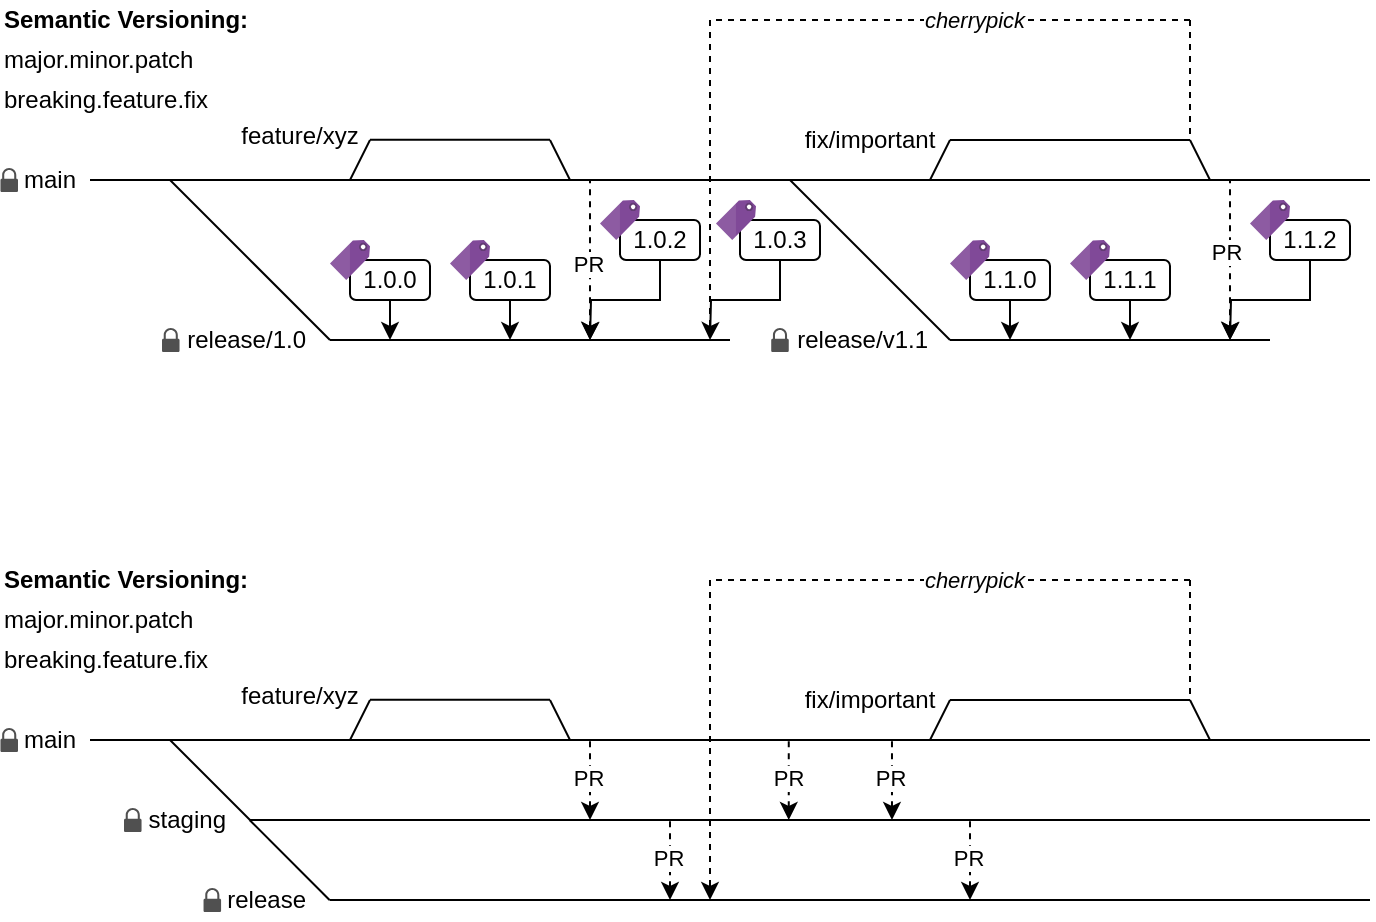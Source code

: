 <mxfile>
    <diagram id="uMuDxD5DMnvc-1EqZ9Wu" name="Page-1">
        <mxGraphModel dx="1223" dy="527" grid="1" gridSize="10" guides="1" tooltips="1" connect="1" arrows="1" fold="1" page="1" pageScale="1" pageWidth="850" pageHeight="1100" math="0" shadow="0">
            <root>
                <mxCell id="0"/>
                <mxCell id="1" parent="0"/>
                <mxCell id="jTwdW5Tq-EGUHv7Ei33s-1" value="" style="endArrow=none;html=1;" parent="1" edge="1">
                    <mxGeometry width="50" height="50" relative="1" as="geometry">
                        <mxPoint x="160" y="440" as="sourcePoint"/>
                        <mxPoint x="800" y="440" as="targetPoint"/>
                    </mxGeometry>
                </mxCell>
                <mxCell id="jTwdW5Tq-EGUHv7Ei33s-2" value="main" style="text;html=1;strokeColor=none;fillColor=none;align=center;verticalAlign=middle;whiteSpace=wrap;rounded=0;" parent="1" vertex="1">
                    <mxGeometry x="120" y="430" width="40" height="20" as="geometry"/>
                </mxCell>
                <mxCell id="jTwdW5Tq-EGUHv7Ei33s-3" value="" style="endArrow=none;html=1;" parent="1" edge="1">
                    <mxGeometry width="50" height="50" relative="1" as="geometry">
                        <mxPoint x="200" y="440" as="sourcePoint"/>
                        <mxPoint x="280" y="520" as="targetPoint"/>
                    </mxGeometry>
                </mxCell>
                <mxCell id="jTwdW5Tq-EGUHv7Ei33s-4" value="" style="endArrow=none;html=1;" parent="1" edge="1">
                    <mxGeometry width="50" height="50" relative="1" as="geometry">
                        <mxPoint x="280" y="520" as="sourcePoint"/>
                        <mxPoint x="480" y="520" as="targetPoint"/>
                    </mxGeometry>
                </mxCell>
                <mxCell id="jTwdW5Tq-EGUHv7Ei33s-5" value="release/1.0" style="text;html=1;strokeColor=none;fillColor=none;align=right;verticalAlign=middle;whiteSpace=wrap;rounded=0;" parent="1" vertex="1">
                    <mxGeometry x="230" y="510" width="40" height="20" as="geometry"/>
                </mxCell>
                <mxCell id="jTwdW5Tq-EGUHv7Ei33s-6" value="" style="endArrow=none;html=1;" parent="1" edge="1">
                    <mxGeometry width="50" height="50" relative="1" as="geometry">
                        <mxPoint x="510" y="440" as="sourcePoint"/>
                        <mxPoint x="590" y="520" as="targetPoint"/>
                    </mxGeometry>
                </mxCell>
                <mxCell id="jTwdW5Tq-EGUHv7Ei33s-7" value="" style="endArrow=none;html=1;" parent="1" edge="1">
                    <mxGeometry width="50" height="50" relative="1" as="geometry">
                        <mxPoint x="590" y="520" as="sourcePoint"/>
                        <mxPoint x="750" y="520" as="targetPoint"/>
                    </mxGeometry>
                </mxCell>
                <mxCell id="jTwdW5Tq-EGUHv7Ei33s-8" value="release/v1.1" style="text;html=1;strokeColor=none;fillColor=none;align=right;verticalAlign=middle;whiteSpace=wrap;rounded=0;" parent="1" vertex="1">
                    <mxGeometry x="541.23" y="510" width="40" height="20" as="geometry"/>
                </mxCell>
                <mxCell id="jTwdW5Tq-EGUHv7Ei33s-9" value="major.minor.patch" style="text;html=1;strokeColor=none;fillColor=none;align=left;verticalAlign=middle;whiteSpace=wrap;rounded=0;" parent="1" vertex="1">
                    <mxGeometry x="115.23" y="370" width="120" height="20" as="geometry"/>
                </mxCell>
                <mxCell id="jTwdW5Tq-EGUHv7Ei33s-12" value="breaking.feature.fix" style="text;html=1;strokeColor=none;fillColor=none;align=left;verticalAlign=middle;whiteSpace=wrap;rounded=0;" parent="1" vertex="1">
                    <mxGeometry x="115.23" y="390" width="120" height="20" as="geometry"/>
                </mxCell>
                <mxCell id="jTwdW5Tq-EGUHv7Ei33s-18" style="edgeStyle=orthogonalEdgeStyle;rounded=0;orthogonalLoop=1;jettySize=auto;html=1;exitX=0.5;exitY=1;exitDx=0;exitDy=0;" parent="1" source="jTwdW5Tq-EGUHv7Ei33s-15" edge="1">
                    <mxGeometry relative="1" as="geometry">
                        <mxPoint x="310" y="520" as="targetPoint"/>
                    </mxGeometry>
                </mxCell>
                <mxCell id="jTwdW5Tq-EGUHv7Ei33s-15" value="1.0.0" style="rounded=1;whiteSpace=wrap;html=1;" parent="1" vertex="1">
                    <mxGeometry x="290" y="480" width="40" height="20" as="geometry"/>
                </mxCell>
                <mxCell id="jTwdW5Tq-EGUHv7Ei33s-19" style="edgeStyle=orthogonalEdgeStyle;rounded=0;orthogonalLoop=1;jettySize=auto;html=1;exitX=0.5;exitY=1;exitDx=0;exitDy=0;" parent="1" source="jTwdW5Tq-EGUHv7Ei33s-16" edge="1">
                    <mxGeometry relative="1" as="geometry">
                        <mxPoint x="370" y="520" as="targetPoint"/>
                    </mxGeometry>
                </mxCell>
                <mxCell id="jTwdW5Tq-EGUHv7Ei33s-16" value="1.0.1" style="rounded=1;whiteSpace=wrap;html=1;" parent="1" vertex="1">
                    <mxGeometry x="350" y="480" width="40" height="20" as="geometry"/>
                </mxCell>
                <mxCell id="jTwdW5Tq-EGUHv7Ei33s-46" style="edgeStyle=orthogonalEdgeStyle;rounded=0;orthogonalLoop=1;jettySize=auto;html=1;exitX=0.5;exitY=1;exitDx=0;exitDy=0;startArrow=none;startFill=0;endArrow=classic;endFill=1;strokeWidth=1;" parent="1" source="jTwdW5Tq-EGUHv7Ei33s-17" edge="1">
                    <mxGeometry relative="1" as="geometry">
                        <mxPoint x="410" y="520" as="targetPoint"/>
                    </mxGeometry>
                </mxCell>
                <mxCell id="jTwdW5Tq-EGUHv7Ei33s-17" value="1.0.2" style="rounded=1;whiteSpace=wrap;html=1;" parent="1" vertex="1">
                    <mxGeometry x="425" y="460" width="40" height="20" as="geometry"/>
                </mxCell>
                <mxCell id="jTwdW5Tq-EGUHv7Ei33s-24" style="edgeStyle=orthogonalEdgeStyle;rounded=0;orthogonalLoop=1;jettySize=auto;html=1;exitX=0.5;exitY=1;exitDx=0;exitDy=0;" parent="1" source="jTwdW5Tq-EGUHv7Ei33s-21" edge="1">
                    <mxGeometry relative="1" as="geometry">
                        <mxPoint x="620" y="520" as="targetPoint"/>
                    </mxGeometry>
                </mxCell>
                <mxCell id="jTwdW5Tq-EGUHv7Ei33s-21" value="1.1.0" style="rounded=1;whiteSpace=wrap;html=1;" parent="1" vertex="1">
                    <mxGeometry x="600" y="480" width="40" height="20" as="geometry"/>
                </mxCell>
                <mxCell id="jTwdW5Tq-EGUHv7Ei33s-25" style="edgeStyle=orthogonalEdgeStyle;rounded=0;orthogonalLoop=1;jettySize=auto;html=1;exitX=0.5;exitY=1;exitDx=0;exitDy=0;" parent="1" source="jTwdW5Tq-EGUHv7Ei33s-22" edge="1">
                    <mxGeometry relative="1" as="geometry">
                        <mxPoint x="680" y="520" as="targetPoint"/>
                    </mxGeometry>
                </mxCell>
                <mxCell id="jTwdW5Tq-EGUHv7Ei33s-22" value="1.1.1" style="rounded=1;whiteSpace=wrap;html=1;" parent="1" vertex="1">
                    <mxGeometry x="660" y="480" width="40" height="20" as="geometry"/>
                </mxCell>
                <mxCell id="jTwdW5Tq-EGUHv7Ei33s-49" style="edgeStyle=orthogonalEdgeStyle;rounded=0;orthogonalLoop=1;jettySize=auto;html=1;exitX=0.5;exitY=1;exitDx=0;exitDy=0;startArrow=none;startFill=0;endArrow=classic;endFill=1;strokeWidth=1;" parent="1" source="jTwdW5Tq-EGUHv7Ei33s-23" edge="1">
                    <mxGeometry relative="1" as="geometry">
                        <mxPoint x="730" y="520" as="targetPoint"/>
                    </mxGeometry>
                </mxCell>
                <mxCell id="jTwdW5Tq-EGUHv7Ei33s-23" value="1.1.2" style="rounded=1;whiteSpace=wrap;html=1;" parent="1" vertex="1">
                    <mxGeometry x="750" y="460" width="40" height="20" as="geometry"/>
                </mxCell>
                <mxCell id="jTwdW5Tq-EGUHv7Ei33s-28" value="" style="endArrow=none;html=1;strokeWidth=1;" parent="1" edge="1">
                    <mxGeometry width="50" height="50" relative="1" as="geometry">
                        <mxPoint x="290" y="440" as="sourcePoint"/>
                        <mxPoint x="300" y="420" as="targetPoint"/>
                    </mxGeometry>
                </mxCell>
                <mxCell id="jTwdW5Tq-EGUHv7Ei33s-29" value="" style="endArrow=none;html=1;strokeWidth=1;" parent="1" edge="1">
                    <mxGeometry width="50" height="50" relative="1" as="geometry">
                        <mxPoint x="300" y="419.9" as="sourcePoint"/>
                        <mxPoint x="390" y="419.9" as="targetPoint"/>
                    </mxGeometry>
                </mxCell>
                <mxCell id="jTwdW5Tq-EGUHv7Ei33s-30" value="feature/xyz" style="text;html=1;strokeColor=none;fillColor=none;align=center;verticalAlign=middle;whiteSpace=wrap;rounded=0;" parent="1" vertex="1">
                    <mxGeometry x="245.23" y="408" width="40" height="20" as="geometry"/>
                </mxCell>
                <mxCell id="jTwdW5Tq-EGUHv7Ei33s-31" value="" style="endArrow=none;html=1;strokeWidth=1;" parent="1" edge="1">
                    <mxGeometry width="50" height="50" relative="1" as="geometry">
                        <mxPoint x="400" y="440" as="sourcePoint"/>
                        <mxPoint x="390" y="420" as="targetPoint"/>
                    </mxGeometry>
                </mxCell>
                <mxCell id="jTwdW5Tq-EGUHv7Ei33s-33" value="" style="endArrow=none;dashed=1;html=1;strokeWidth=1;startArrow=classic;startFill=1;" parent="1" edge="1">
                    <mxGeometry width="50" height="50" relative="1" as="geometry">
                        <mxPoint x="410" y="520" as="sourcePoint"/>
                        <mxPoint x="410" y="440" as="targetPoint"/>
                    </mxGeometry>
                </mxCell>
                <mxCell id="jTwdW5Tq-EGUHv7Ei33s-34" value="PR" style="edgeLabel;html=1;align=center;verticalAlign=middle;resizable=0;points=[];" parent="jTwdW5Tq-EGUHv7Ei33s-33" vertex="1" connectable="0">
                    <mxGeometry x="-0.045" y="1" relative="1" as="geometry">
                        <mxPoint as="offset"/>
                    </mxGeometry>
                </mxCell>
                <mxCell id="jTwdW5Tq-EGUHv7Ei33s-35" value="" style="endArrow=none;html=1;strokeWidth=1;" parent="1" edge="1">
                    <mxGeometry width="50" height="50" relative="1" as="geometry">
                        <mxPoint x="580" y="440" as="sourcePoint"/>
                        <mxPoint x="590" y="420" as="targetPoint"/>
                    </mxGeometry>
                </mxCell>
                <mxCell id="jTwdW5Tq-EGUHv7Ei33s-36" value="fix/important" style="text;html=1;strokeColor=none;fillColor=none;align=center;verticalAlign=middle;whiteSpace=wrap;rounded=0;" parent="1" vertex="1">
                    <mxGeometry x="530" y="410" width="40" height="20" as="geometry"/>
                </mxCell>
                <mxCell id="jTwdW5Tq-EGUHv7Ei33s-37" value="" style="endArrow=none;html=1;strokeWidth=1;" parent="1" edge="1">
                    <mxGeometry width="50" height="50" relative="1" as="geometry">
                        <mxPoint x="590" y="420" as="sourcePoint"/>
                        <mxPoint x="710" y="420" as="targetPoint"/>
                    </mxGeometry>
                </mxCell>
                <mxCell id="jTwdW5Tq-EGUHv7Ei33s-38" value="" style="endArrow=none;html=1;strokeWidth=1;" parent="1" edge="1">
                    <mxGeometry width="50" height="50" relative="1" as="geometry">
                        <mxPoint x="720" y="440" as="sourcePoint"/>
                        <mxPoint x="710" y="420" as="targetPoint"/>
                    </mxGeometry>
                </mxCell>
                <mxCell id="jTwdW5Tq-EGUHv7Ei33s-39" value="" style="endArrow=none;dashed=1;html=1;strokeWidth=1;startArrow=classic;startFill=1;" parent="1" edge="1">
                    <mxGeometry width="50" height="50" relative="1" as="geometry">
                        <mxPoint x="730" y="520" as="sourcePoint"/>
                        <mxPoint x="730" y="440" as="targetPoint"/>
                    </mxGeometry>
                </mxCell>
                <mxCell id="jTwdW5Tq-EGUHv7Ei33s-45" value="PR" style="edgeLabel;html=1;align=center;verticalAlign=middle;resizable=0;points=[];" parent="jTwdW5Tq-EGUHv7Ei33s-39" vertex="1" connectable="0">
                    <mxGeometry x="0.095" y="2" relative="1" as="geometry">
                        <mxPoint as="offset"/>
                    </mxGeometry>
                </mxCell>
                <mxCell id="jTwdW5Tq-EGUHv7Ei33s-40" value="" style="endArrow=none;dashed=1;html=1;strokeWidth=1;" parent="1" edge="1">
                    <mxGeometry width="50" height="50" relative="1" as="geometry">
                        <mxPoint x="710" y="360" as="sourcePoint"/>
                        <mxPoint x="710" y="420" as="targetPoint"/>
                    </mxGeometry>
                </mxCell>
                <mxCell id="jTwdW5Tq-EGUHv7Ei33s-42" value="" style="endArrow=none;dashed=1;html=1;strokeWidth=1;" parent="1" edge="1">
                    <mxGeometry width="50" height="50" relative="1" as="geometry">
                        <mxPoint x="710" y="360" as="sourcePoint"/>
                        <mxPoint x="470" y="360" as="targetPoint"/>
                    </mxGeometry>
                </mxCell>
                <mxCell id="jTwdW5Tq-EGUHv7Ei33s-43" value="cherrypick" style="edgeLabel;html=1;align=center;verticalAlign=middle;resizable=0;points=[];fontStyle=2" parent="jTwdW5Tq-EGUHv7Ei33s-42" vertex="1" connectable="0">
                    <mxGeometry x="-0.287" relative="1" as="geometry">
                        <mxPoint x="-22.4" as="offset"/>
                    </mxGeometry>
                </mxCell>
                <mxCell id="jTwdW5Tq-EGUHv7Ei33s-44" value="" style="endArrow=none;dashed=1;html=1;strokeWidth=1;" parent="1" edge="1">
                    <mxGeometry width="50" height="50" relative="1" as="geometry">
                        <mxPoint x="470" y="360" as="sourcePoint"/>
                        <mxPoint x="470" y="520" as="targetPoint"/>
                    </mxGeometry>
                </mxCell>
                <mxCell id="jTwdW5Tq-EGUHv7Ei33s-48" style="edgeStyle=orthogonalEdgeStyle;rounded=0;orthogonalLoop=1;jettySize=auto;html=1;exitX=0.5;exitY=1;exitDx=0;exitDy=0;startArrow=none;startFill=0;endArrow=classic;endFill=1;strokeWidth=1;" parent="1" source="jTwdW5Tq-EGUHv7Ei33s-47" edge="1">
                    <mxGeometry relative="1" as="geometry">
                        <mxPoint x="470" y="520" as="targetPoint"/>
                    </mxGeometry>
                </mxCell>
                <mxCell id="jTwdW5Tq-EGUHv7Ei33s-47" value="1.0.3" style="rounded=1;whiteSpace=wrap;html=1;" parent="1" vertex="1">
                    <mxGeometry x="485" y="460" width="40" height="20" as="geometry"/>
                </mxCell>
                <mxCell id="jTwdW5Tq-EGUHv7Ei33s-50" value="" style="pointerEvents=1;shadow=0;dashed=0;html=1;strokeColor=none;fillColor=#505050;labelPosition=center;verticalLabelPosition=bottom;verticalAlign=top;outlineConnect=0;align=center;shape=mxgraph.office.security.lock_protected;" parent="1" vertex="1">
                    <mxGeometry x="196.0" y="514" width="8.77" height="12" as="geometry"/>
                </mxCell>
                <mxCell id="jTwdW5Tq-EGUHv7Ei33s-51" value="" style="pointerEvents=1;shadow=0;dashed=0;html=1;strokeColor=none;fillColor=#505050;labelPosition=center;verticalLabelPosition=bottom;verticalAlign=top;outlineConnect=0;align=center;shape=mxgraph.office.security.lock_protected;" parent="1" vertex="1">
                    <mxGeometry x="500.61" y="514" width="8.77" height="12" as="geometry"/>
                </mxCell>
                <mxCell id="jTwdW5Tq-EGUHv7Ei33s-52" value="" style="pointerEvents=1;shadow=0;dashed=0;html=1;strokeColor=none;fillColor=#505050;labelPosition=center;verticalLabelPosition=bottom;verticalAlign=top;outlineConnect=0;align=center;shape=mxgraph.office.security.lock_protected;" parent="1" vertex="1">
                    <mxGeometry x="115.23" y="434" width="8.77" height="12" as="geometry"/>
                </mxCell>
                <mxCell id="jTwdW5Tq-EGUHv7Ei33s-53" value="&lt;b&gt;Semantic Versioning:&lt;/b&gt;" style="text;html=1;strokeColor=none;fillColor=none;align=left;verticalAlign=middle;whiteSpace=wrap;rounded=0;" parent="1" vertex="1">
                    <mxGeometry x="115.23" y="350" width="130" height="20" as="geometry"/>
                </mxCell>
                <mxCell id="jTwdW5Tq-EGUHv7Ei33s-56" value="" style="aspect=fixed;html=1;points=[];align=center;image;fontSize=12;image=img/lib/mscae/Tag.svg;" parent="1" vertex="1">
                    <mxGeometry x="340" y="470" width="20" height="20" as="geometry"/>
                </mxCell>
                <mxCell id="jTwdW5Tq-EGUHv7Ei33s-57" value="" style="aspect=fixed;html=1;points=[];align=center;image;fontSize=12;image=img/lib/mscae/Tag.svg;" parent="1" vertex="1">
                    <mxGeometry x="280" y="470" width="20" height="20" as="geometry"/>
                </mxCell>
                <mxCell id="jTwdW5Tq-EGUHv7Ei33s-58" value="" style="aspect=fixed;html=1;points=[];align=center;image;fontSize=12;image=img/lib/mscae/Tag.svg;" parent="1" vertex="1">
                    <mxGeometry x="415" y="450" width="20" height="20" as="geometry"/>
                </mxCell>
                <mxCell id="jTwdW5Tq-EGUHv7Ei33s-59" value="" style="aspect=fixed;html=1;points=[];align=center;image;fontSize=12;image=img/lib/mscae/Tag.svg;" parent="1" vertex="1">
                    <mxGeometry x="473" y="450" width="20" height="20" as="geometry"/>
                </mxCell>
                <mxCell id="jTwdW5Tq-EGUHv7Ei33s-62" value="" style="aspect=fixed;html=1;points=[];align=center;image;fontSize=12;image=img/lib/mscae/Tag.svg;" parent="1" vertex="1">
                    <mxGeometry x="590" y="470" width="20" height="20" as="geometry"/>
                </mxCell>
                <mxCell id="jTwdW5Tq-EGUHv7Ei33s-63" value="" style="aspect=fixed;html=1;points=[];align=center;image;fontSize=12;image=img/lib/mscae/Tag.svg;" parent="1" vertex="1">
                    <mxGeometry x="650" y="470" width="20" height="20" as="geometry"/>
                </mxCell>
                <mxCell id="jTwdW5Tq-EGUHv7Ei33s-64" value="" style="aspect=fixed;html=1;points=[];align=center;image;fontSize=12;image=img/lib/mscae/Tag.svg;" parent="1" vertex="1">
                    <mxGeometry x="740" y="450" width="20" height="20" as="geometry"/>
                </mxCell>
                <mxCell id="2" value="" style="endArrow=none;html=1;" edge="1" parent="1">
                    <mxGeometry width="50" height="50" relative="1" as="geometry">
                        <mxPoint x="160.0" y="720.0" as="sourcePoint"/>
                        <mxPoint x="800" y="720.0" as="targetPoint"/>
                    </mxGeometry>
                </mxCell>
                <mxCell id="3" value="main" style="text;html=1;strokeColor=none;fillColor=none;align=center;verticalAlign=middle;whiteSpace=wrap;rounded=0;" vertex="1" parent="1">
                    <mxGeometry x="120" y="710" width="40" height="20" as="geometry"/>
                </mxCell>
                <mxCell id="4" value="" style="endArrow=none;html=1;" edge="1" parent="1">
                    <mxGeometry width="50" height="50" relative="1" as="geometry">
                        <mxPoint x="200.0" y="720.0" as="sourcePoint"/>
                        <mxPoint x="240" y="760" as="targetPoint"/>
                    </mxGeometry>
                </mxCell>
                <mxCell id="5" value="" style="endArrow=none;html=1;" edge="1" parent="1">
                    <mxGeometry width="50" height="50" relative="1" as="geometry">
                        <mxPoint x="240" y="760" as="sourcePoint"/>
                        <mxPoint x="800" y="760" as="targetPoint"/>
                    </mxGeometry>
                </mxCell>
                <mxCell id="6" value="staging" style="text;html=1;strokeColor=none;fillColor=none;align=right;verticalAlign=middle;whiteSpace=wrap;rounded=0;" vertex="1" parent="1">
                    <mxGeometry x="190" y="750" width="40" height="20" as="geometry"/>
                </mxCell>
                <mxCell id="10" value="major.minor.patch" style="text;html=1;strokeColor=none;fillColor=none;align=left;verticalAlign=middle;whiteSpace=wrap;rounded=0;" vertex="1" parent="1">
                    <mxGeometry x="115.23" y="650" width="120" height="20" as="geometry"/>
                </mxCell>
                <mxCell id="11" value="breaking.feature.fix" style="text;html=1;strokeColor=none;fillColor=none;align=left;verticalAlign=middle;whiteSpace=wrap;rounded=0;" vertex="1" parent="1">
                    <mxGeometry x="115.23" y="670" width="120" height="20" as="geometry"/>
                </mxCell>
                <mxCell id="24" value="" style="endArrow=none;html=1;strokeWidth=1;" edge="1" parent="1">
                    <mxGeometry width="50" height="50" relative="1" as="geometry">
                        <mxPoint x="290.0" y="720.0" as="sourcePoint"/>
                        <mxPoint x="300.0" y="700.0" as="targetPoint"/>
                    </mxGeometry>
                </mxCell>
                <mxCell id="25" value="" style="endArrow=none;html=1;strokeWidth=1;" edge="1" parent="1">
                    <mxGeometry width="50" height="50" relative="1" as="geometry">
                        <mxPoint x="300.0" y="699.9" as="sourcePoint"/>
                        <mxPoint x="390.0" y="699.9" as="targetPoint"/>
                    </mxGeometry>
                </mxCell>
                <mxCell id="26" value="feature/xyz" style="text;html=1;strokeColor=none;fillColor=none;align=center;verticalAlign=middle;whiteSpace=wrap;rounded=0;" vertex="1" parent="1">
                    <mxGeometry x="245.23" y="688" width="40" height="20" as="geometry"/>
                </mxCell>
                <mxCell id="27" value="" style="endArrow=none;html=1;strokeWidth=1;" edge="1" parent="1">
                    <mxGeometry width="50" height="50" relative="1" as="geometry">
                        <mxPoint x="400.0" y="720.0" as="sourcePoint"/>
                        <mxPoint x="390.0" y="700.0" as="targetPoint"/>
                    </mxGeometry>
                </mxCell>
                <mxCell id="28" value="" style="endArrow=none;dashed=1;html=1;strokeWidth=1;startArrow=classic;startFill=1;" edge="1" parent="1">
                    <mxGeometry width="50" height="50" relative="1" as="geometry">
                        <mxPoint x="410" y="760" as="sourcePoint"/>
                        <mxPoint x="410.0" y="720.0" as="targetPoint"/>
                    </mxGeometry>
                </mxCell>
                <mxCell id="29" value="PR" style="edgeLabel;html=1;align=center;verticalAlign=middle;resizable=0;points=[];" vertex="1" connectable="0" parent="28">
                    <mxGeometry x="-0.045" y="1" relative="1" as="geometry">
                        <mxPoint y="-2" as="offset"/>
                    </mxGeometry>
                </mxCell>
                <mxCell id="30" value="" style="endArrow=none;html=1;strokeWidth=1;" edge="1" parent="1">
                    <mxGeometry width="50" height="50" relative="1" as="geometry">
                        <mxPoint x="580" y="720.0" as="sourcePoint"/>
                        <mxPoint x="590" y="700.0" as="targetPoint"/>
                    </mxGeometry>
                </mxCell>
                <mxCell id="31" value="fix/important" style="text;html=1;strokeColor=none;fillColor=none;align=center;verticalAlign=middle;whiteSpace=wrap;rounded=0;" vertex="1" parent="1">
                    <mxGeometry x="530" y="690" width="40" height="20" as="geometry"/>
                </mxCell>
                <mxCell id="32" value="" style="endArrow=none;html=1;strokeWidth=1;" edge="1" parent="1">
                    <mxGeometry width="50" height="50" relative="1" as="geometry">
                        <mxPoint x="590" y="700.0" as="sourcePoint"/>
                        <mxPoint x="710" y="700.0" as="targetPoint"/>
                    </mxGeometry>
                </mxCell>
                <mxCell id="33" value="" style="endArrow=none;html=1;strokeWidth=1;" edge="1" parent="1">
                    <mxGeometry width="50" height="50" relative="1" as="geometry">
                        <mxPoint x="720" y="720.0" as="sourcePoint"/>
                        <mxPoint x="710" y="700.0" as="targetPoint"/>
                    </mxGeometry>
                </mxCell>
                <mxCell id="36" value="" style="endArrow=none;dashed=1;html=1;strokeWidth=1;" edge="1" parent="1">
                    <mxGeometry width="50" height="50" relative="1" as="geometry">
                        <mxPoint x="710" y="640.0" as="sourcePoint"/>
                        <mxPoint x="710" y="700.0" as="targetPoint"/>
                    </mxGeometry>
                </mxCell>
                <mxCell id="37" value="" style="endArrow=none;dashed=1;html=1;strokeWidth=1;" edge="1" parent="1">
                    <mxGeometry width="50" height="50" relative="1" as="geometry">
                        <mxPoint x="710" y="640.0" as="sourcePoint"/>
                        <mxPoint x="470" y="640.0" as="targetPoint"/>
                    </mxGeometry>
                </mxCell>
                <mxCell id="38" value="cherrypick" style="edgeLabel;html=1;align=center;verticalAlign=middle;resizable=0;points=[];fontStyle=2" vertex="1" connectable="0" parent="37">
                    <mxGeometry x="-0.287" relative="1" as="geometry">
                        <mxPoint x="-22.4" as="offset"/>
                    </mxGeometry>
                </mxCell>
                <mxCell id="39" value="" style="endArrow=classic;dashed=1;html=1;strokeWidth=1;endFill=1;" edge="1" parent="1">
                    <mxGeometry width="50" height="50" relative="1" as="geometry">
                        <mxPoint x="470" y="640.0" as="sourcePoint"/>
                        <mxPoint x="470" y="800" as="targetPoint"/>
                    </mxGeometry>
                </mxCell>
                <mxCell id="42" value="" style="pointerEvents=1;shadow=0;dashed=0;html=1;strokeColor=none;fillColor=#505050;labelPosition=center;verticalLabelPosition=bottom;verticalAlign=top;outlineConnect=0;align=center;shape=mxgraph.office.security.lock_protected;" vertex="1" parent="1">
                    <mxGeometry x="177.0" y="754" width="8.77" height="12" as="geometry"/>
                </mxCell>
                <mxCell id="44" value="" style="pointerEvents=1;shadow=0;dashed=0;html=1;strokeColor=none;fillColor=#505050;labelPosition=center;verticalLabelPosition=bottom;verticalAlign=top;outlineConnect=0;align=center;shape=mxgraph.office.security.lock_protected;" vertex="1" parent="1">
                    <mxGeometry x="115.23" y="714" width="8.77" height="12" as="geometry"/>
                </mxCell>
                <mxCell id="45" value="&lt;b&gt;Semantic Versioning:&lt;/b&gt;" style="text;html=1;strokeColor=none;fillColor=none;align=left;verticalAlign=middle;whiteSpace=wrap;rounded=0;" vertex="1" parent="1">
                    <mxGeometry x="115.23" y="630" width="130" height="20" as="geometry"/>
                </mxCell>
                <mxCell id="54" value="" style="endArrow=none;html=1;" edge="1" parent="1">
                    <mxGeometry width="50" height="50" relative="1" as="geometry">
                        <mxPoint x="239.77" y="760.0" as="sourcePoint"/>
                        <mxPoint x="279.77" y="800" as="targetPoint"/>
                    </mxGeometry>
                </mxCell>
                <mxCell id="55" value="" style="endArrow=none;html=1;" edge="1" parent="1">
                    <mxGeometry width="50" height="50" relative="1" as="geometry">
                        <mxPoint x="279.77" y="800" as="sourcePoint"/>
                        <mxPoint x="800" y="800" as="targetPoint"/>
                    </mxGeometry>
                </mxCell>
                <mxCell id="56" value="release" style="text;html=1;strokeColor=none;fillColor=none;align=right;verticalAlign=middle;whiteSpace=wrap;rounded=0;" vertex="1" parent="1">
                    <mxGeometry x="229.77" y="790" width="40" height="20" as="geometry"/>
                </mxCell>
                <mxCell id="57" value="" style="pointerEvents=1;shadow=0;dashed=0;html=1;strokeColor=none;fillColor=#505050;labelPosition=center;verticalLabelPosition=bottom;verticalAlign=top;outlineConnect=0;align=center;shape=mxgraph.office.security.lock_protected;" vertex="1" parent="1">
                    <mxGeometry x="216.77" y="794" width="8.77" height="12" as="geometry"/>
                </mxCell>
                <mxCell id="58" value="" style="endArrow=none;dashed=1;html=1;strokeWidth=1;startArrow=classic;startFill=1;" edge="1" parent="1">
                    <mxGeometry width="50" height="50" relative="1" as="geometry">
                        <mxPoint x="450" y="800" as="sourcePoint"/>
                        <mxPoint x="450.0" y="760.0" as="targetPoint"/>
                    </mxGeometry>
                </mxCell>
                <mxCell id="59" value="PR" style="edgeLabel;html=1;align=center;verticalAlign=middle;resizable=0;points=[];" vertex="1" connectable="0" parent="58">
                    <mxGeometry x="-0.045" y="1" relative="1" as="geometry">
                        <mxPoint y="-2" as="offset"/>
                    </mxGeometry>
                </mxCell>
                <mxCell id="65" value="" style="endArrow=none;dashed=1;html=1;strokeWidth=1;startArrow=classic;startFill=1;" edge="1" parent="1">
                    <mxGeometry width="50" height="50" relative="1" as="geometry">
                        <mxPoint x="509.38" y="760" as="sourcePoint"/>
                        <mxPoint x="509.38" y="720.0" as="targetPoint"/>
                    </mxGeometry>
                </mxCell>
                <mxCell id="66" value="PR" style="edgeLabel;html=1;align=center;verticalAlign=middle;resizable=0;points=[];" vertex="1" connectable="0" parent="65">
                    <mxGeometry x="-0.045" y="1" relative="1" as="geometry">
                        <mxPoint y="-2" as="offset"/>
                    </mxGeometry>
                </mxCell>
                <mxCell id="67" value="" style="endArrow=none;dashed=1;html=1;strokeWidth=1;startArrow=classic;startFill=1;" edge="1" parent="1">
                    <mxGeometry width="50" height="50" relative="1" as="geometry">
                        <mxPoint x="600" y="800" as="sourcePoint"/>
                        <mxPoint x="600.0" y="760.0" as="targetPoint"/>
                    </mxGeometry>
                </mxCell>
                <mxCell id="68" value="PR" style="edgeLabel;html=1;align=center;verticalAlign=middle;resizable=0;points=[];" vertex="1" connectable="0" parent="67">
                    <mxGeometry x="-0.045" y="1" relative="1" as="geometry">
                        <mxPoint y="-2" as="offset"/>
                    </mxGeometry>
                </mxCell>
                <mxCell id="69" value="" style="endArrow=none;dashed=1;html=1;strokeWidth=1;startArrow=classic;startFill=1;" edge="1" parent="1">
                    <mxGeometry width="50" height="50" relative="1" as="geometry">
                        <mxPoint x="560.99" y="760" as="sourcePoint"/>
                        <mxPoint x="560.99" y="720.0" as="targetPoint"/>
                    </mxGeometry>
                </mxCell>
                <mxCell id="70" value="PR" style="edgeLabel;html=1;align=center;verticalAlign=middle;resizable=0;points=[];" vertex="1" connectable="0" parent="69">
                    <mxGeometry x="-0.045" y="1" relative="1" as="geometry">
                        <mxPoint y="-2" as="offset"/>
                    </mxGeometry>
                </mxCell>
            </root>
        </mxGraphModel>
    </diagram>
</mxfile>
